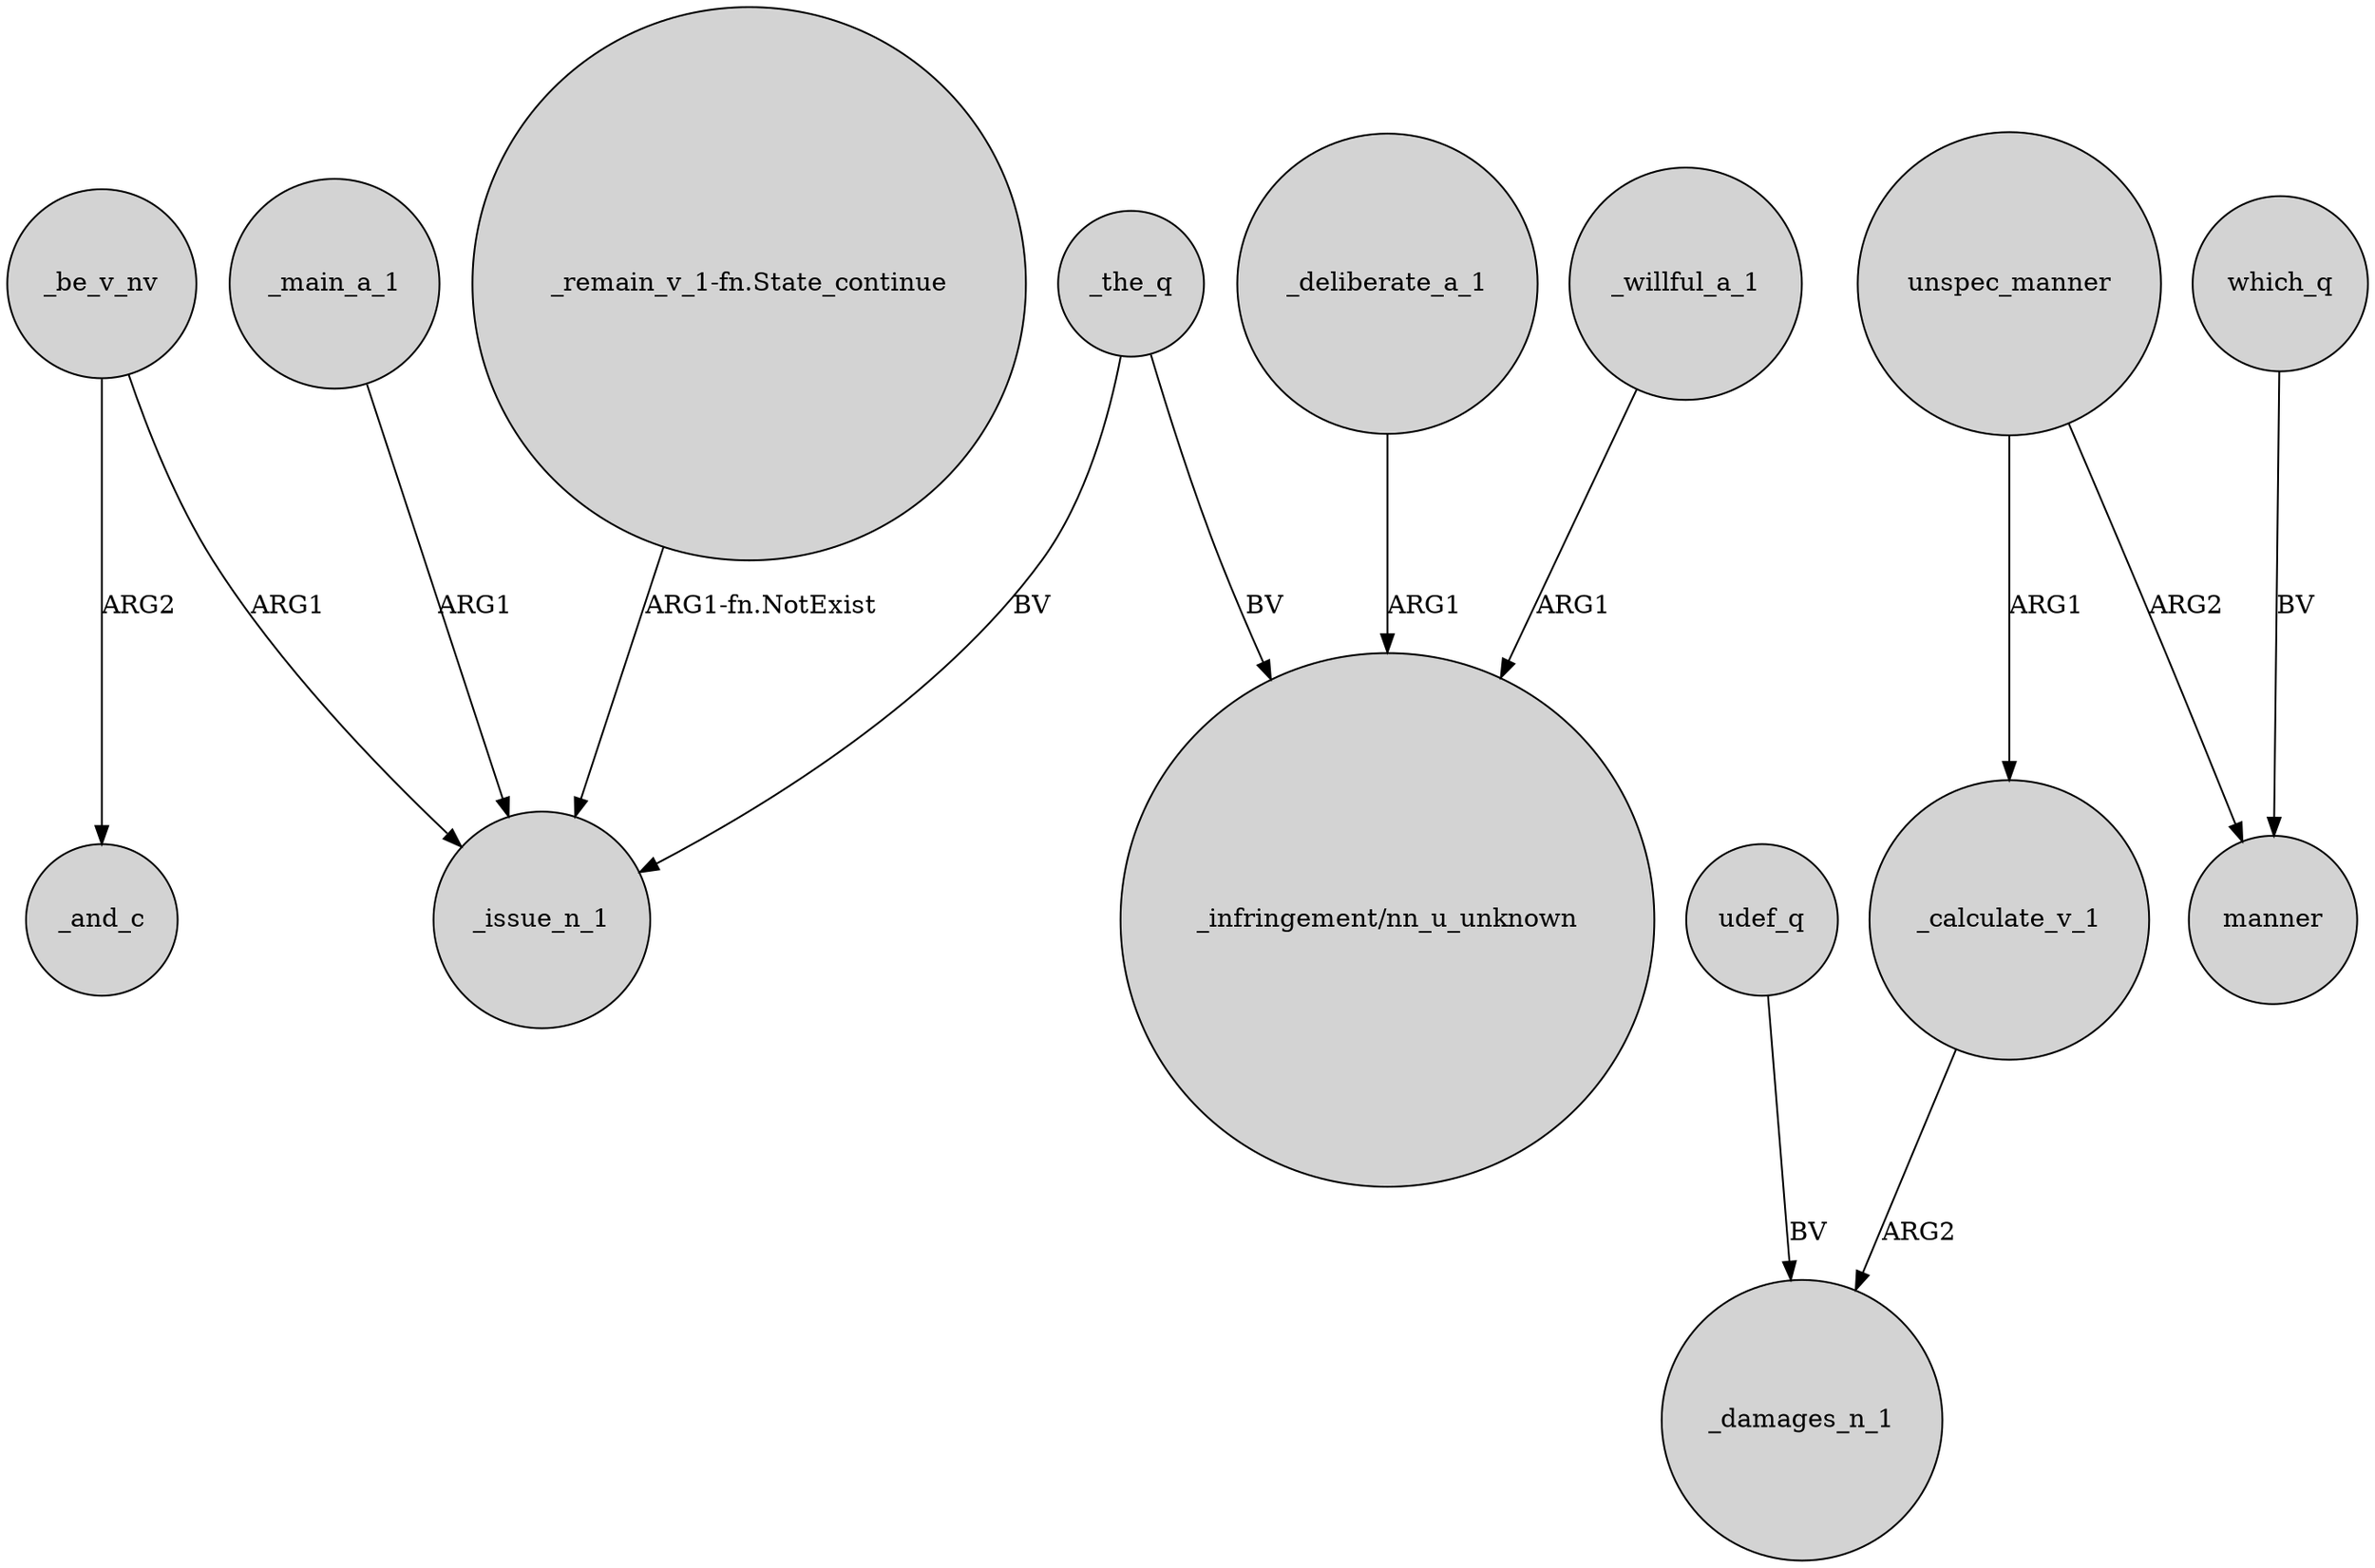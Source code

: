 digraph {
	node [shape=circle style=filled]
	_be_v_nv -> _issue_n_1 [label=ARG1]
	_be_v_nv -> _and_c [label=ARG2]
	udef_q -> _damages_n_1 [label=BV]
	_the_q -> "_infringement/nn_u_unknown" [label=BV]
	"_remain_v_1-fn.State_continue" -> _issue_n_1 [label="ARG1-fn.NotExist"]
	_the_q -> _issue_n_1 [label=BV]
	which_q -> manner [label=BV]
	_willful_a_1 -> "_infringement/nn_u_unknown" [label=ARG1]
	unspec_manner -> manner [label=ARG2]
	_calculate_v_1 -> _damages_n_1 [label=ARG2]
	unspec_manner -> _calculate_v_1 [label=ARG1]
	_main_a_1 -> _issue_n_1 [label=ARG1]
	_deliberate_a_1 -> "_infringement/nn_u_unknown" [label=ARG1]
}

